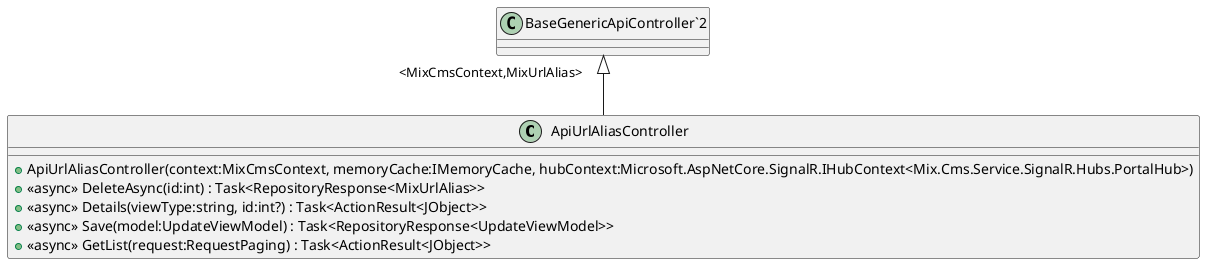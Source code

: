@startuml
class ApiUrlAliasController {
    + ApiUrlAliasController(context:MixCmsContext, memoryCache:IMemoryCache, hubContext:Microsoft.AspNetCore.SignalR.IHubContext<Mix.Cms.Service.SignalR.Hubs.PortalHub>)
    + <<async>> DeleteAsync(id:int) : Task<RepositoryResponse<MixUrlAlias>>
    + <<async>> Details(viewType:string, id:int?) : Task<ActionResult<JObject>>
    + <<async>> Save(model:UpdateViewModel) : Task<RepositoryResponse<UpdateViewModel>>
    + <<async>> GetList(request:RequestPaging) : Task<ActionResult<JObject>>
}
"BaseGenericApiController`2" "<MixCmsContext,MixUrlAlias>" <|-- ApiUrlAliasController
@enduml
